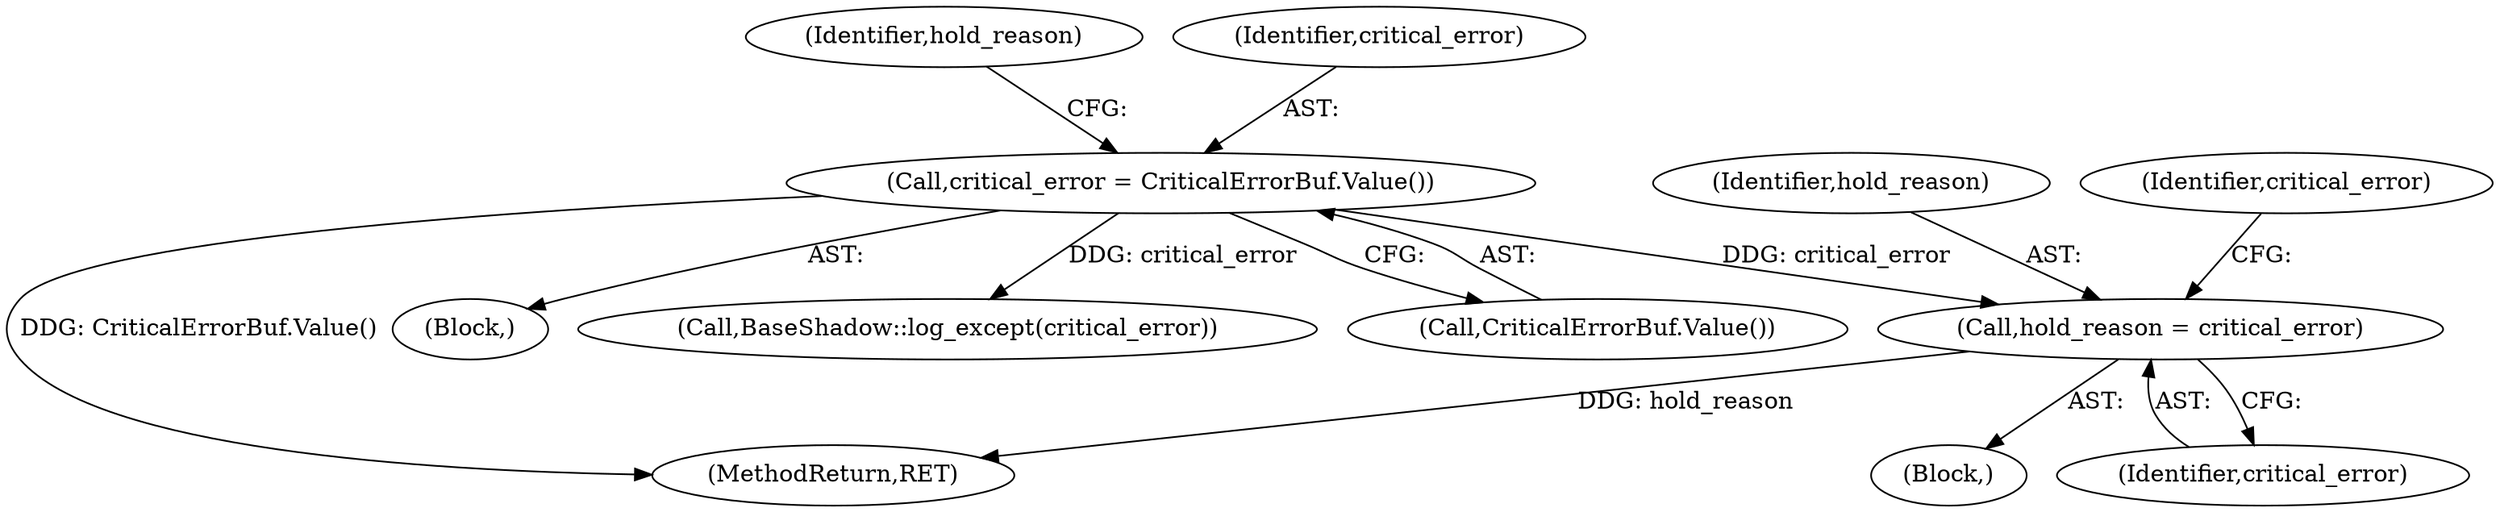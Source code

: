digraph "0_htcondor_5e5571d1a431eb3c61977b6dd6ec90186ef79867_6@pointer" {
"1000221" [label="(Call,hold_reason = critical_error)"];
"1000214" [label="(Call,critical_error = CriticalErrorBuf.Value())"];
"1000216" [label="(Call,CriticalErrorBuf.Value())"];
"1000222" [label="(Identifier,hold_reason)"];
"1000225" [label="(Identifier,critical_error)"];
"1000223" [label="(Identifier,critical_error)"];
"1000220" [label="(Block,)"];
"1000280" [label="(MethodReturn,RET)"];
"1000221" [label="(Call,hold_reason = critical_error)"];
"1000209" [label="(Block,)"];
"1000219" [label="(Identifier,hold_reason)"];
"1000224" [label="(Call,BaseShadow::log_except(critical_error))"];
"1000214" [label="(Call,critical_error = CriticalErrorBuf.Value())"];
"1000215" [label="(Identifier,critical_error)"];
"1000221" -> "1000220"  [label="AST: "];
"1000221" -> "1000223"  [label="CFG: "];
"1000222" -> "1000221"  [label="AST: "];
"1000223" -> "1000221"  [label="AST: "];
"1000225" -> "1000221"  [label="CFG: "];
"1000221" -> "1000280"  [label="DDG: hold_reason"];
"1000214" -> "1000221"  [label="DDG: critical_error"];
"1000214" -> "1000209"  [label="AST: "];
"1000214" -> "1000216"  [label="CFG: "];
"1000215" -> "1000214"  [label="AST: "];
"1000216" -> "1000214"  [label="AST: "];
"1000219" -> "1000214"  [label="CFG: "];
"1000214" -> "1000280"  [label="DDG: CriticalErrorBuf.Value()"];
"1000214" -> "1000224"  [label="DDG: critical_error"];
}
